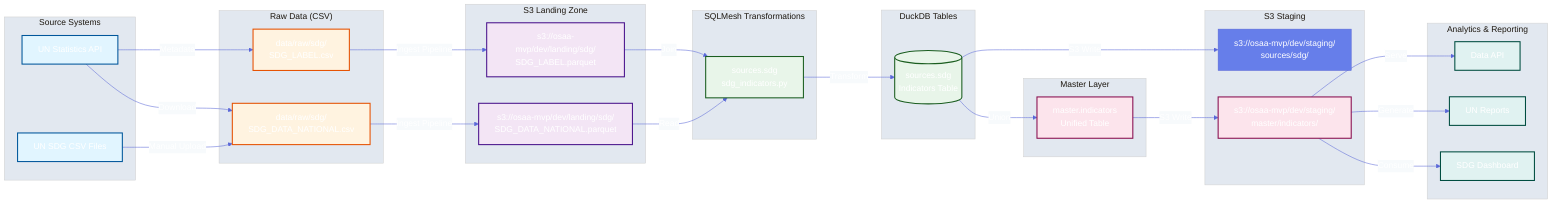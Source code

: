 %%{init: {'theme':'base', 'themeVariables': { 'primaryColor':'#667eea', 'primaryTextColor':'#fff', 'primaryBorderColor':'#5a67d8', 'lineColor':'#5a67d8', 'secondaryColor':'#f7fafc', 'tertiaryColor':'#e2e8f0'}}}%%

graph LR
    %% SDG Data Lineage Diagram
    %% Shows the complete data flow for Sustainable Development Goals indicators

    %% Source Systems
    subgraph "Source Systems"
        UNAPI[UN Statistics API]
        UNCSV[UN SDG CSV Files]
    end

    %% Raw Data Layer
    subgraph "Raw Data (CSV)"
        SDG_RAW[data/raw/sdg/<br/>SDG_DATA_NATIONAL.csv]
        SDG_LABEL_RAW[data/raw/sdg/<br/>SDG_LABEL.csv]
    end

    %% S3 Landing Zone
    subgraph "S3 Landing Zone"
        SDG_LAND[s3://osaa-mvp/dev/landing/sdg/<br/>SDG_DATA_NATIONAL.parquet]
        SDG_LABEL_LAND[s3://osaa-mvp/dev/landing/sdg/<br/>SDG_LABEL.parquet]
    end

    %% SQLMesh Models
    subgraph "SQLMesh Transformations"
        SDG_SRC[sources.sdg<br/>sdg_indicators.py]
    end

    %% DuckDB Processing
    subgraph "DuckDB Tables"
        SDG_TABLE[(sources.sdg<br/>Indicators Table)]
    end

    %% Master Model
    subgraph "Master Layer"
        MASTER[master.indicators<br/>Unified Table]
    end

    %% S3 Staging
    subgraph "S3 Staging"
        SDG_STAGE[s3://osaa-mvp/dev/staging/<br/>sources/sdg/]
        MASTER_STAGE[s3://osaa-mvp/dev/staging/<br/>master/indicators/]
    end

    %% Analytics Layer
    subgraph "Analytics & Reporting"
        DASHBOARD[SDG Dashboard]
        REPORTS[UN Reports]
        API_OUT[Data API]
    end

    %% Data Flow Connections
    UNAPI -->|Download| SDG_RAW
    UNCSV -->|Manual Upload| SDG_RAW
    UNAPI -->|Metadata| SDG_LABEL_RAW

    SDG_RAW -->|Ingest Pipeline| SDG_LAND
    SDG_LABEL_RAW -->|Ingest Pipeline| SDG_LABEL_LAND

    SDG_LAND -->|Read| SDG_SRC
    SDG_LABEL_LAND -->|Join| SDG_SRC

    SDG_SRC -->|Transform| SDG_TABLE
    SDG_TABLE -->|Union| MASTER

    SDG_TABLE -->|S3 Write| SDG_STAGE
    MASTER -->|S3 Write| MASTER_STAGE

    MASTER_STAGE -->|Consume| DASHBOARD
    MASTER_STAGE -->|Generate| REPORTS
    MASTER_STAGE -->|Serve| API_OUT

    %% Styling
    classDef source fill:#e1f5ff,stroke:#01579b,stroke-width:2px
    classDef raw fill:#fff3e0,stroke:#e65100,stroke-width:2px
    classDef landing fill:#f3e5f5,stroke:#4a148c,stroke-width:2px
    classDef transform fill:#e8f5e9,stroke:#1b5e20,stroke-width:2px
    classDef master fill:#fce4ec,stroke:#880e4f,stroke-width:2px
    classDef output fill:#e0f2f1,stroke:#004d40,stroke-width:2px

    class UNAPI,UNCSV source
    class SDG_RAW,SDG_LABEL_RAW raw
    class SDG_LAND,SDG_LABEL_LAND landing
    class SDG_SRC,SDG_TABLE transform
    class MASTER,MASTER_STAGE master
    class DASHBOARD,REPORTS,API_OUT output